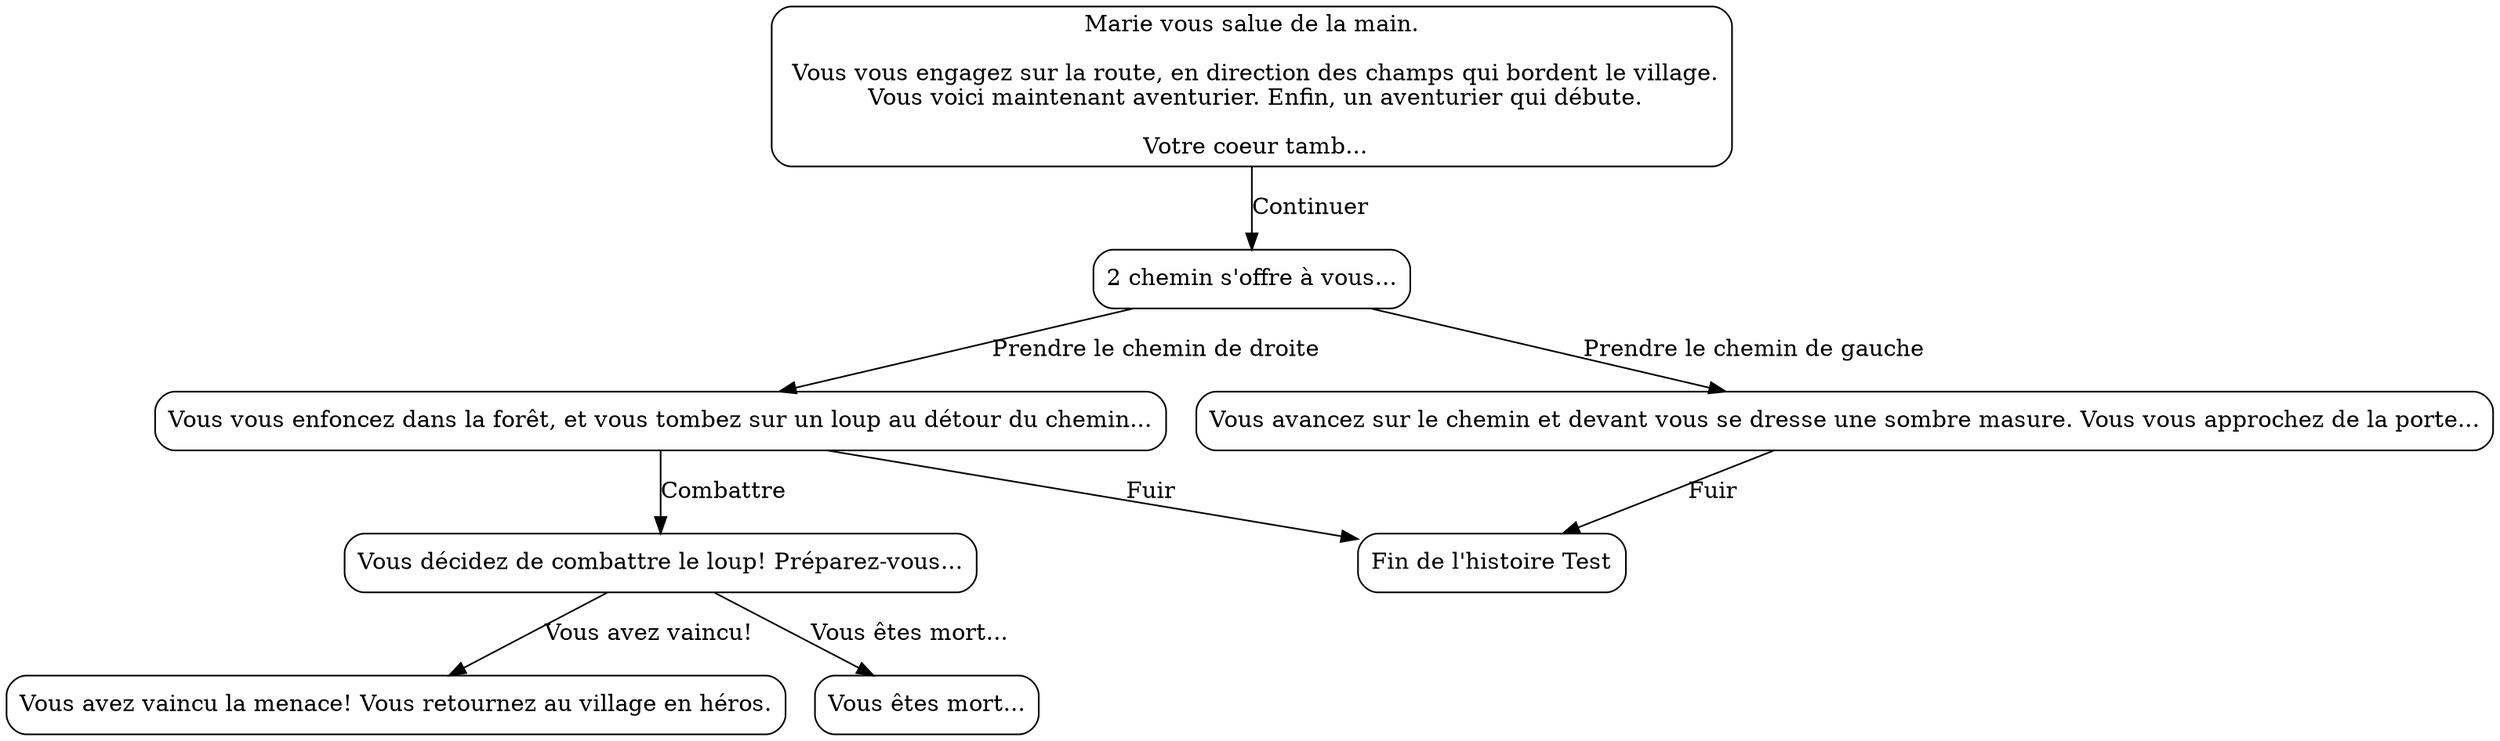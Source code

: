 digraph story {

  node [shape=box,style=rounded]

  text_1 [label="Marie vous salue de la main.\n \n Vous vous engagez sur la route, en direction des champs qui bordent le village.\n Vous voici maintenant aventurier. Enfin, un aventurier qui débute.\n \n Votre coeur tamb..."]
  text_2 [label="2 chemin s'offre à vous..."]
  text_3 [label="Vous vous enfoncez dans la forêt, et vous tombez sur un loup au détour du chemin..."]
  text_4 [label="Vous décidez de combattre le loup! Préparez-vous..."]
  text_5 [label="Vous avancez sur le chemin et devant vous se dresse une sombre masure. Vous vous approchez de la porte..."]
  text_997 [label="Vous avez vaincu la menace! Vous retournez au village en héros."]
  text_998 [label="Vous êtes mort..."]
  text_999 [label="Fin de l'histoire Test"]

  text_1 -> text_2 [label="Continuer"]
  text_2 -> text_3 [label="Prendre le chemin de droite"]
  text_2 -> text_5 [label="Prendre le chemin de gauche"]
  text_3 -> text_4 [label="Combattre"]
  text_4 -> text_997 [label="Vous avez vaincu!"]
  text_4 -> text_998 [label="Vous êtes mort..."]
  text_3 -> text_999 [label="Fuir"]
  text_5 -> text_999 [label="Fuir"]
}
